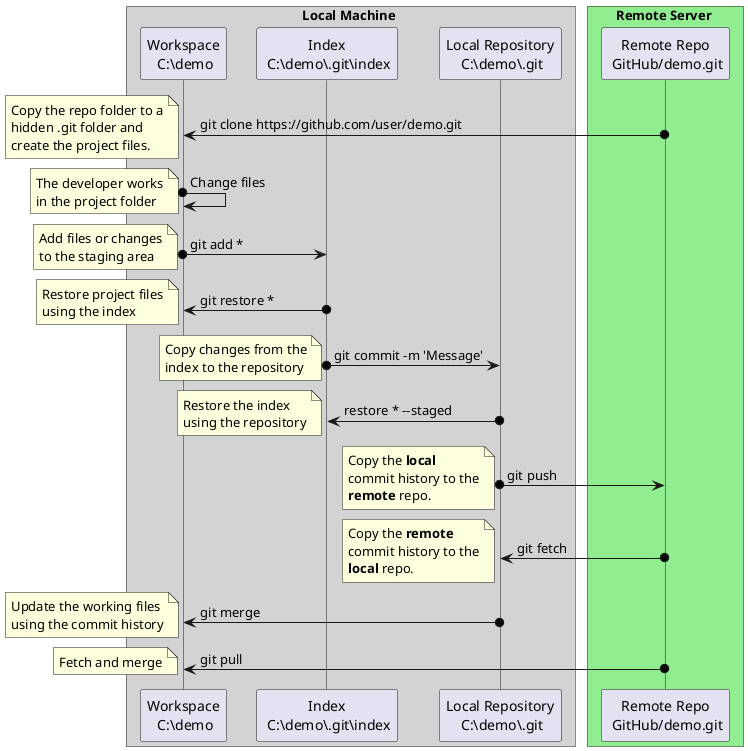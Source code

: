 @startuml
skinparam lifelineStrategy solid
'skinparam backgroundColor #EEEBDC
skinparam handwritten false
'skinparam SequenceMessageAlign center
skinparam ParticipantPadding 10
skinparam BoxPadding 5

'#############################################################################

box Local Machine #LightGrey
    participant "Workspace\n C:\demo" as Workspace
    participant "Index\n C:\demo\.git\index" as Index
    participant "Local Repository\n C:\demo\.git" as Local
end box

box Remote Server #LightGreen
    participant "Remote Repo\n GitHub/demo.git" as Remote
end box

'#############################################################################

'Cloning
Remote o-> Workspace : git clone https://github.com/user/demo.git
note left
    Copy the repo folder to a
    hidden .git folder and
    create the project files.
end note

'Work in progress
Workspace o-> Workspace : Change files
note left
    The developer works
    in the project folder
end note

'Staging
Workspace o-> Index  : git add *
note left
    Add files or changes
    to the staging area
end note

'Unstaging
Index o-> Workspace  : git restore *
note left
    Restore project files
    using the index
end note

'Commit
Index o-> Local      : git commit -m 'Message'
note left
    Copy changes from the
    index to the repository
end note

'Reverting
Local o-> Index  :  restore * --staged
note left
    Restore the index
    using the repository
end note

'Pushing
Local o-> Remote     : git push
note left
    Copy the **local**
    commit history to the
    **remote** repo.
end note

'Fetching
Remote o-> Local     : git fetch
note left
    Copy the **remote**
    commit history to the
    **local** repo.
end note

'Update
Local o-> Workspace  : git merge
note left
    Update the working files
    using the commit history
end note

'Pulling
Remote o-> Workspace : git pull
note left
   Fetch and merge
end note

@enduml

